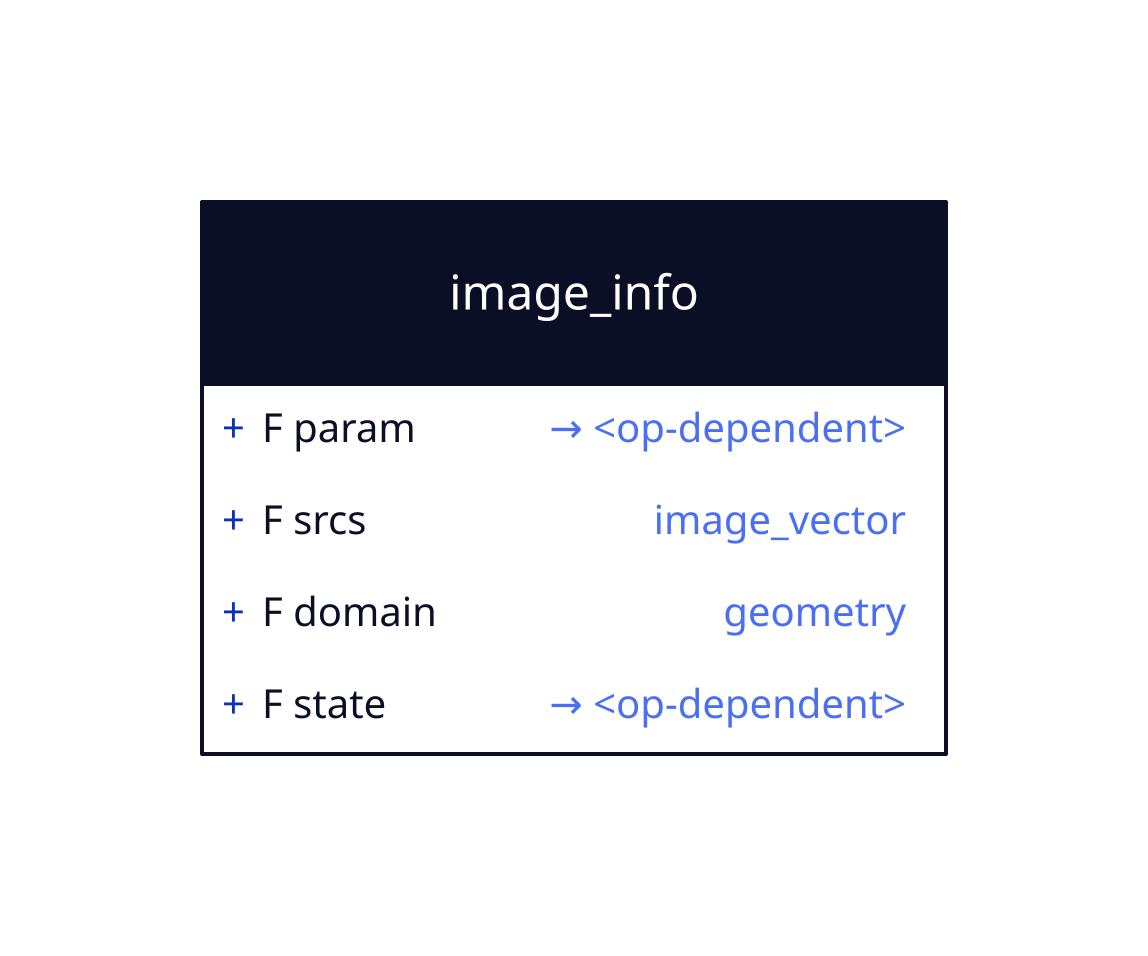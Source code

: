 image_info : {
  shape: class
  "F param": "→ <op-dependent>"
  "F srcs": "image_vector"
  "F domain": "geometry"
  "F state": "→ <op-dependent>"
}
